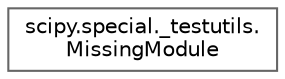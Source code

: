 digraph "Graphical Class Hierarchy"
{
 // LATEX_PDF_SIZE
  bgcolor="transparent";
  edge [fontname=Helvetica,fontsize=10,labelfontname=Helvetica,labelfontsize=10];
  node [fontname=Helvetica,fontsize=10,shape=box,height=0.2,width=0.4];
  rankdir="LR";
  Node0 [id="Node000000",label="scipy.special._testutils.\lMissingModule",height=0.2,width=0.4,color="grey40", fillcolor="white", style="filled",URL="$d6/d4c/classscipy_1_1special_1_1__testutils_1_1MissingModule.html",tooltip=" "];
}
